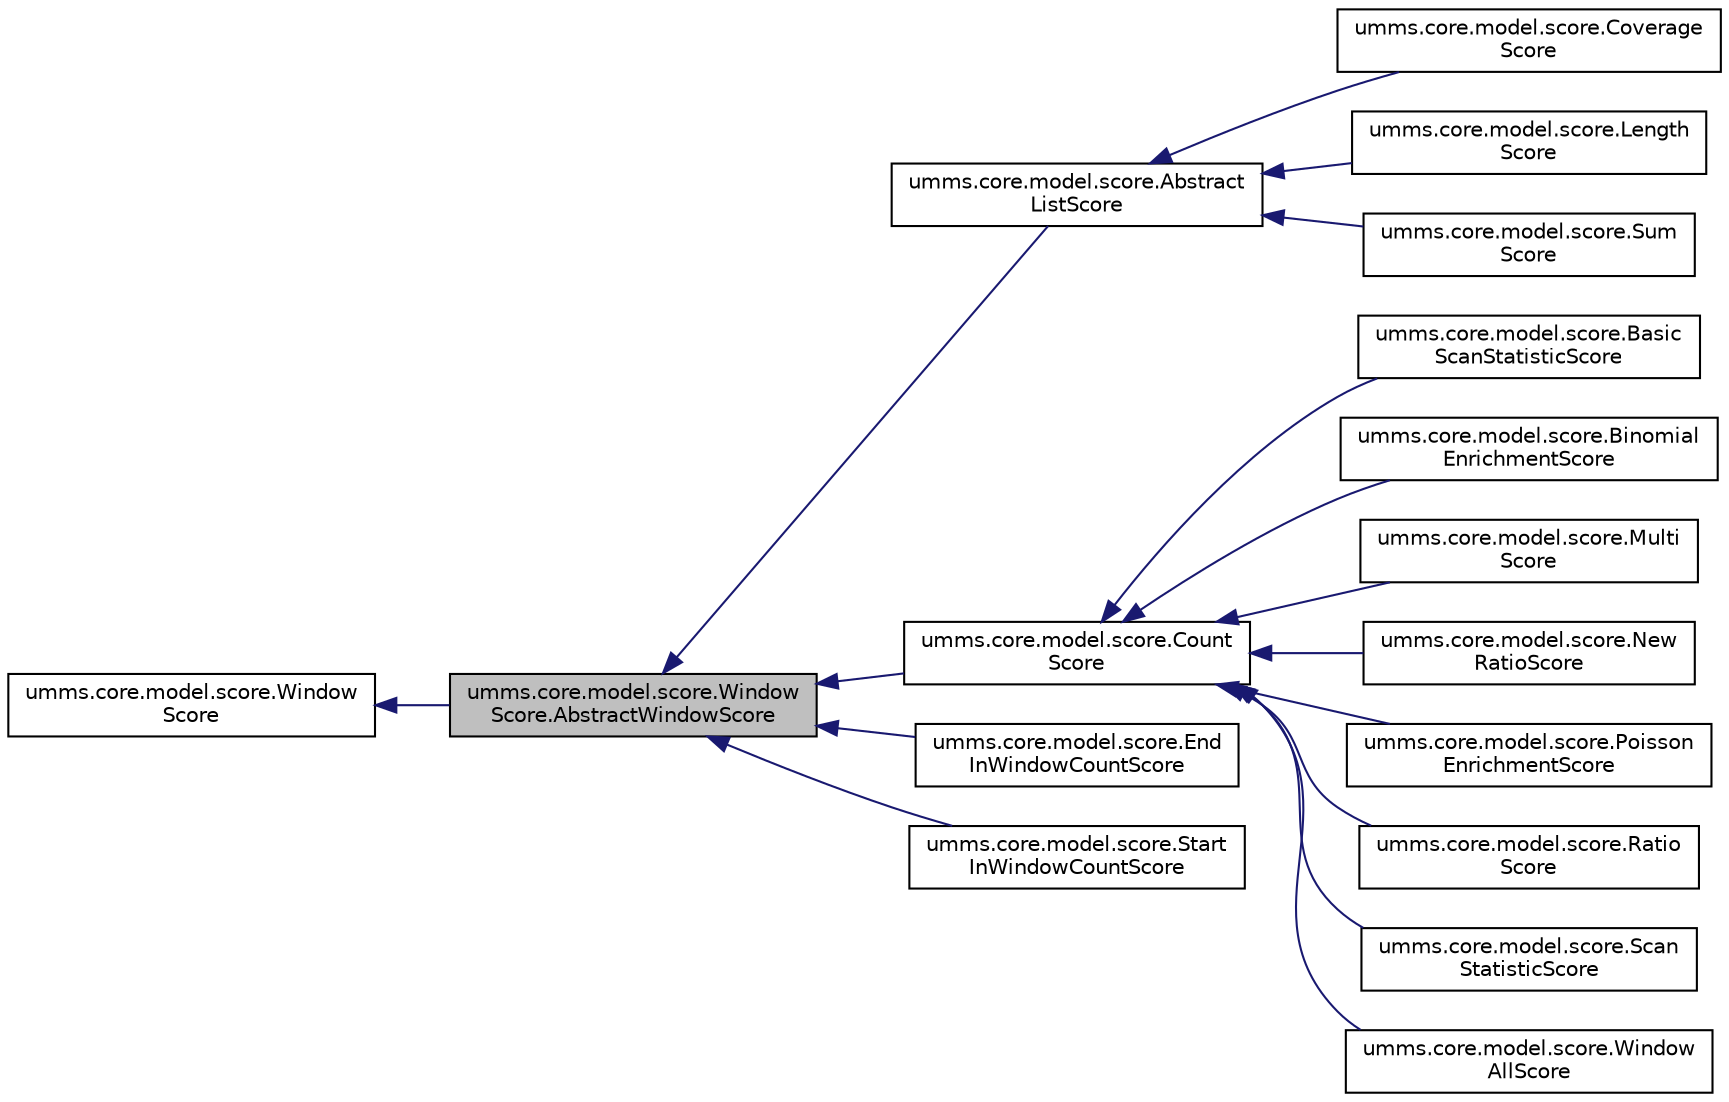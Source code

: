 digraph "umms.core.model.score.WindowScore.AbstractWindowScore"
{
  edge [fontname="Helvetica",fontsize="10",labelfontname="Helvetica",labelfontsize="10"];
  node [fontname="Helvetica",fontsize="10",shape=record];
  rankdir="LR";
  Node1 [label="umms.core.model.score.Window\lScore.AbstractWindowScore",height=0.2,width=0.4,color="black", fillcolor="grey75", style="filled" fontcolor="black"];
  Node2 -> Node1 [dir="back",color="midnightblue",fontsize="10",style="solid"];
  Node2 [label="umms.core.model.score.Window\lScore",height=0.2,width=0.4,color="black", fillcolor="white", style="filled",URL="$interfaceumms_1_1core_1_1model_1_1score_1_1_window_score.html"];
  Node1 -> Node3 [dir="back",color="midnightblue",fontsize="10",style="solid"];
  Node3 [label="umms.core.model.score.Abstract\lListScore",height=0.2,width=0.4,color="black", fillcolor="white", style="filled",URL="$classumms_1_1core_1_1model_1_1score_1_1_abstract_list_score.html"];
  Node3 -> Node4 [dir="back",color="midnightblue",fontsize="10",style="solid"];
  Node4 [label="umms.core.model.score.Coverage\lScore",height=0.2,width=0.4,color="black", fillcolor="white", style="filled",URL="$classumms_1_1core_1_1model_1_1score_1_1_coverage_score.html"];
  Node3 -> Node5 [dir="back",color="midnightblue",fontsize="10",style="solid"];
  Node5 [label="umms.core.model.score.Length\lScore",height=0.2,width=0.4,color="black", fillcolor="white", style="filled",URL="$classumms_1_1core_1_1model_1_1score_1_1_length_score.html"];
  Node3 -> Node6 [dir="back",color="midnightblue",fontsize="10",style="solid"];
  Node6 [label="umms.core.model.score.Sum\lScore",height=0.2,width=0.4,color="black", fillcolor="white", style="filled",URL="$classumms_1_1core_1_1model_1_1score_1_1_sum_score.html"];
  Node1 -> Node7 [dir="back",color="midnightblue",fontsize="10",style="solid"];
  Node7 [label="umms.core.model.score.Count\lScore",height=0.2,width=0.4,color="black", fillcolor="white", style="filled",URL="$classumms_1_1core_1_1model_1_1score_1_1_count_score.html"];
  Node7 -> Node8 [dir="back",color="midnightblue",fontsize="10",style="solid"];
  Node8 [label="umms.core.model.score.Basic\lScanStatisticScore",height=0.2,width=0.4,color="black", fillcolor="white", style="filled",URL="$classumms_1_1core_1_1model_1_1score_1_1_basic_scan_statistic_score.html"];
  Node7 -> Node9 [dir="back",color="midnightblue",fontsize="10",style="solid"];
  Node9 [label="umms.core.model.score.Binomial\lEnrichmentScore",height=0.2,width=0.4,color="black", fillcolor="white", style="filled",URL="$classumms_1_1core_1_1model_1_1score_1_1_binomial_enrichment_score.html"];
  Node7 -> Node10 [dir="back",color="midnightblue",fontsize="10",style="solid"];
  Node10 [label="umms.core.model.score.Multi\lScore",height=0.2,width=0.4,color="black", fillcolor="white", style="filled",URL="$classumms_1_1core_1_1model_1_1score_1_1_multi_score.html"];
  Node7 -> Node11 [dir="back",color="midnightblue",fontsize="10",style="solid"];
  Node11 [label="umms.core.model.score.New\lRatioScore",height=0.2,width=0.4,color="black", fillcolor="white", style="filled",URL="$classumms_1_1core_1_1model_1_1score_1_1_new_ratio_score.html"];
  Node7 -> Node12 [dir="back",color="midnightblue",fontsize="10",style="solid"];
  Node12 [label="umms.core.model.score.Poisson\lEnrichmentScore",height=0.2,width=0.4,color="black", fillcolor="white", style="filled",URL="$classumms_1_1core_1_1model_1_1score_1_1_poisson_enrichment_score.html"];
  Node7 -> Node13 [dir="back",color="midnightblue",fontsize="10",style="solid"];
  Node13 [label="umms.core.model.score.Ratio\lScore",height=0.2,width=0.4,color="black", fillcolor="white", style="filled",URL="$classumms_1_1core_1_1model_1_1score_1_1_ratio_score.html"];
  Node7 -> Node14 [dir="back",color="midnightblue",fontsize="10",style="solid"];
  Node14 [label="umms.core.model.score.Scan\lStatisticScore",height=0.2,width=0.4,color="black", fillcolor="white", style="filled",URL="$classumms_1_1core_1_1model_1_1score_1_1_scan_statistic_score.html"];
  Node7 -> Node15 [dir="back",color="midnightblue",fontsize="10",style="solid"];
  Node15 [label="umms.core.model.score.Window\lAllScore",height=0.2,width=0.4,color="black", fillcolor="white", style="filled",URL="$classumms_1_1core_1_1model_1_1score_1_1_window_all_score.html"];
  Node1 -> Node16 [dir="back",color="midnightblue",fontsize="10",style="solid"];
  Node16 [label="umms.core.model.score.End\lInWindowCountScore",height=0.2,width=0.4,color="black", fillcolor="white", style="filled",URL="$classumms_1_1core_1_1model_1_1score_1_1_end_in_window_count_score.html"];
  Node1 -> Node17 [dir="back",color="midnightblue",fontsize="10",style="solid"];
  Node17 [label="umms.core.model.score.Start\lInWindowCountScore",height=0.2,width=0.4,color="black", fillcolor="white", style="filled",URL="$classumms_1_1core_1_1model_1_1score_1_1_start_in_window_count_score.html"];
}
